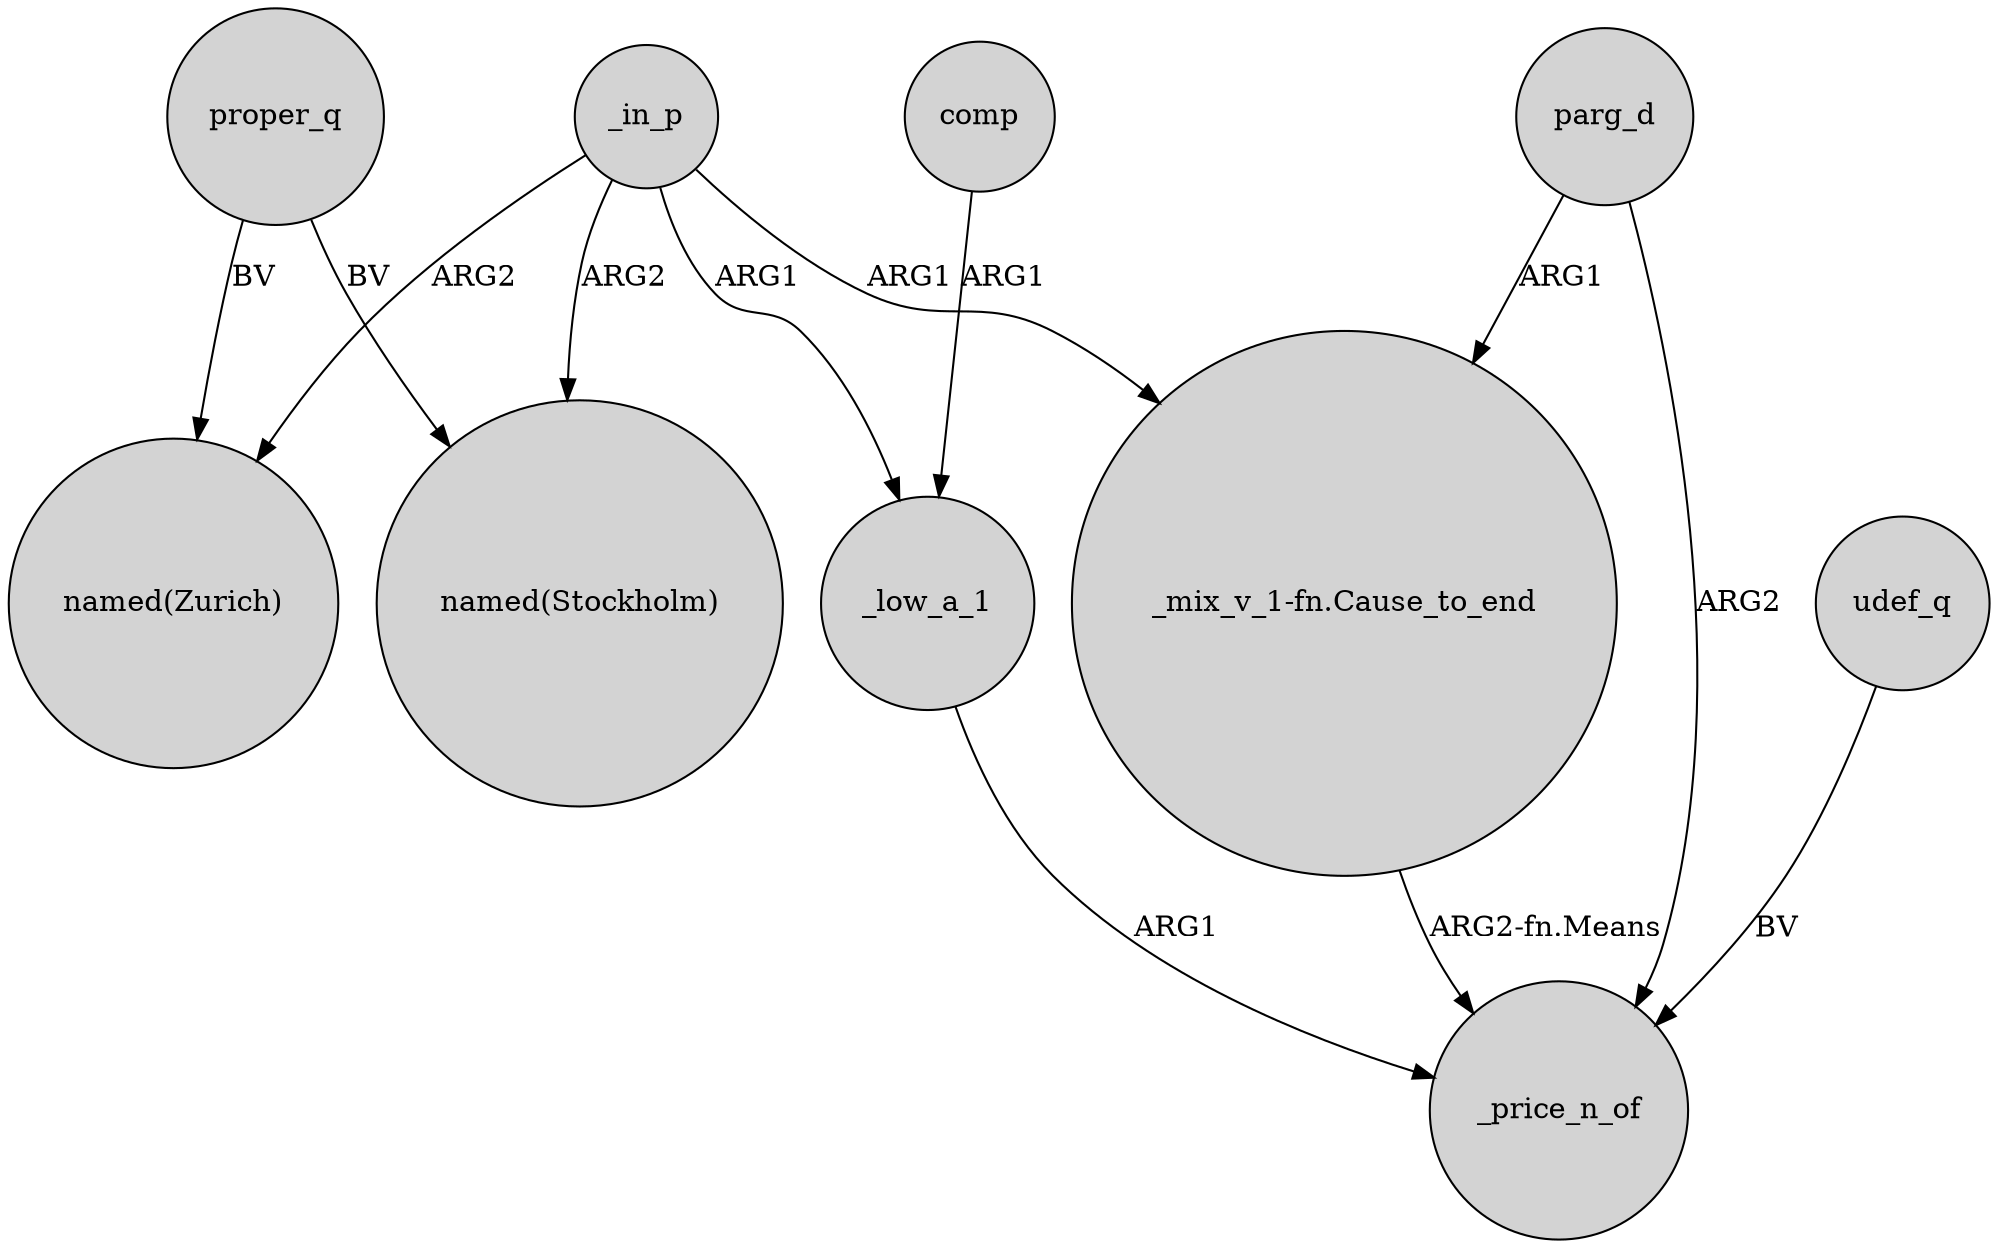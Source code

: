 digraph {
	node [shape=circle style=filled]
	proper_q -> "named(Zurich)" [label=BV]
	_in_p -> "named(Zurich)" [label=ARG2]
	parg_d -> "_mix_v_1-fn.Cause_to_end" [label=ARG1]
	parg_d -> _price_n_of [label=ARG2]
	proper_q -> "named(Stockholm)" [label=BV]
	_in_p -> "_mix_v_1-fn.Cause_to_end" [label=ARG1]
	comp -> _low_a_1 [label=ARG1]
	_in_p -> _low_a_1 [label=ARG1]
	_low_a_1 -> _price_n_of [label=ARG1]
	udef_q -> _price_n_of [label=BV]
	"_mix_v_1-fn.Cause_to_end" -> _price_n_of [label="ARG2-fn.Means"]
	_in_p -> "named(Stockholm)" [label=ARG2]
}

